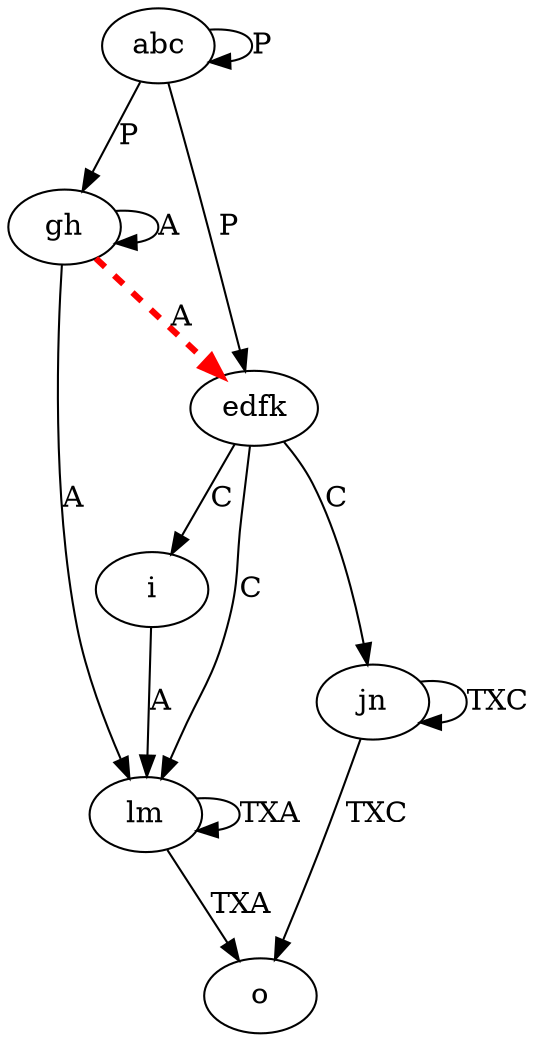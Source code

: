 digraph mygraph {
i -> lm [label="A"]
jn -> o [label="TXC"]
jn -> jn [label="TXC"]
gh -> lm [label="A"]
gh -> edfk [label="A", color="red", style="setlinewidth(3),dashed"]
gh -> gh [label="A"]
abc -> abc [label="P"]
abc -> edfk [label="P"]
abc -> gh [label="P"]
edfk -> lm [label="C"]
edfk -> jn [label="C"]
edfk -> i [label="C"]
lm -> lm [label="TXA"]
lm -> o [label="TXA"]
}
